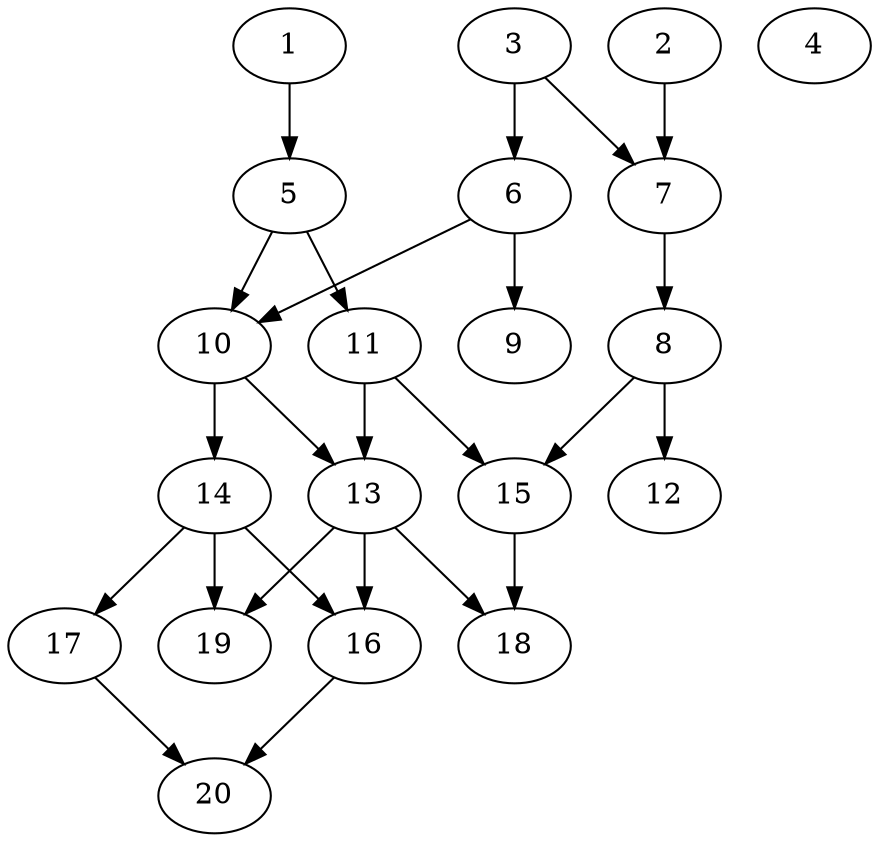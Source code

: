// DAG automatically generated by daggen at Thu Oct  3 13:58:43 2019
// ./daggen --dot -n 20 --ccr 0.3 --fat 0.5 --regular 0.9 --density 0.5 --mindata 5242880 --maxdata 52428800 
digraph G {
  1 [size="52889600", alpha="0.13", expect_size="15866880"] 
  1 -> 5 [size ="15866880"]
  2 [size="156723200", alpha="0.06", expect_size="47016960"] 
  2 -> 7 [size ="47016960"]
  3 [size="27118933", alpha="0.08", expect_size="8135680"] 
  3 -> 6 [size ="8135680"]
  3 -> 7 [size ="8135680"]
  4 [size="122183680", alpha="0.08", expect_size="36655104"] 
  5 [size="155361280", alpha="0.02", expect_size="46608384"] 
  5 -> 10 [size ="46608384"]
  5 -> 11 [size ="46608384"]
  6 [size="84722347", alpha="0.13", expect_size="25416704"] 
  6 -> 9 [size ="25416704"]
  6 -> 10 [size ="25416704"]
  7 [size="33935360", alpha="0.14", expect_size="10180608"] 
  7 -> 8 [size ="10180608"]
  8 [size="149275307", alpha="0.11", expect_size="44782592"] 
  8 -> 12 [size ="44782592"]
  8 -> 15 [size ="44782592"]
  9 [size="144128000", alpha="0.13", expect_size="43238400"] 
  10 [size="120207360", alpha="0.06", expect_size="36062208"] 
  10 -> 13 [size ="36062208"]
  10 -> 14 [size ="36062208"]
  11 [size="82254507", alpha="0.20", expect_size="24676352"] 
  11 -> 13 [size ="24676352"]
  11 -> 15 [size ="24676352"]
  12 [size="25862827", alpha="0.03", expect_size="7758848"] 
  13 [size="69877760", alpha="0.13", expect_size="20963328"] 
  13 -> 16 [size ="20963328"]
  13 -> 18 [size ="20963328"]
  13 -> 19 [size ="20963328"]
  14 [size="128897707", alpha="0.03", expect_size="38669312"] 
  14 -> 16 [size ="38669312"]
  14 -> 17 [size ="38669312"]
  14 -> 19 [size ="38669312"]
  15 [size="36539733", alpha="0.06", expect_size="10961920"] 
  15 -> 18 [size ="10961920"]
  16 [size="54319787", alpha="0.16", expect_size="16295936"] 
  16 -> 20 [size ="16295936"]
  17 [size="157743787", alpha="0.08", expect_size="47323136"] 
  17 -> 20 [size ="47323136"]
  18 [size="112479573", alpha="0.09", expect_size="33743872"] 
  19 [size="39127040", alpha="0.01", expect_size="11738112"] 
  20 [size="143469227", alpha="0.05", expect_size="43040768"] 
}
